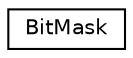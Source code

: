 digraph "Graphical Class Hierarchy"
{
  edge [fontname="Helvetica",fontsize="10",labelfontname="Helvetica",labelfontsize="10"];
  node [fontname="Helvetica",fontsize="10",shape=record];
  rankdir="LR";
  Node0 [label="BitMask",height=0.2,width=0.4,color="black", fillcolor="white", style="filled",URL="$classBitMask.html"];
}
